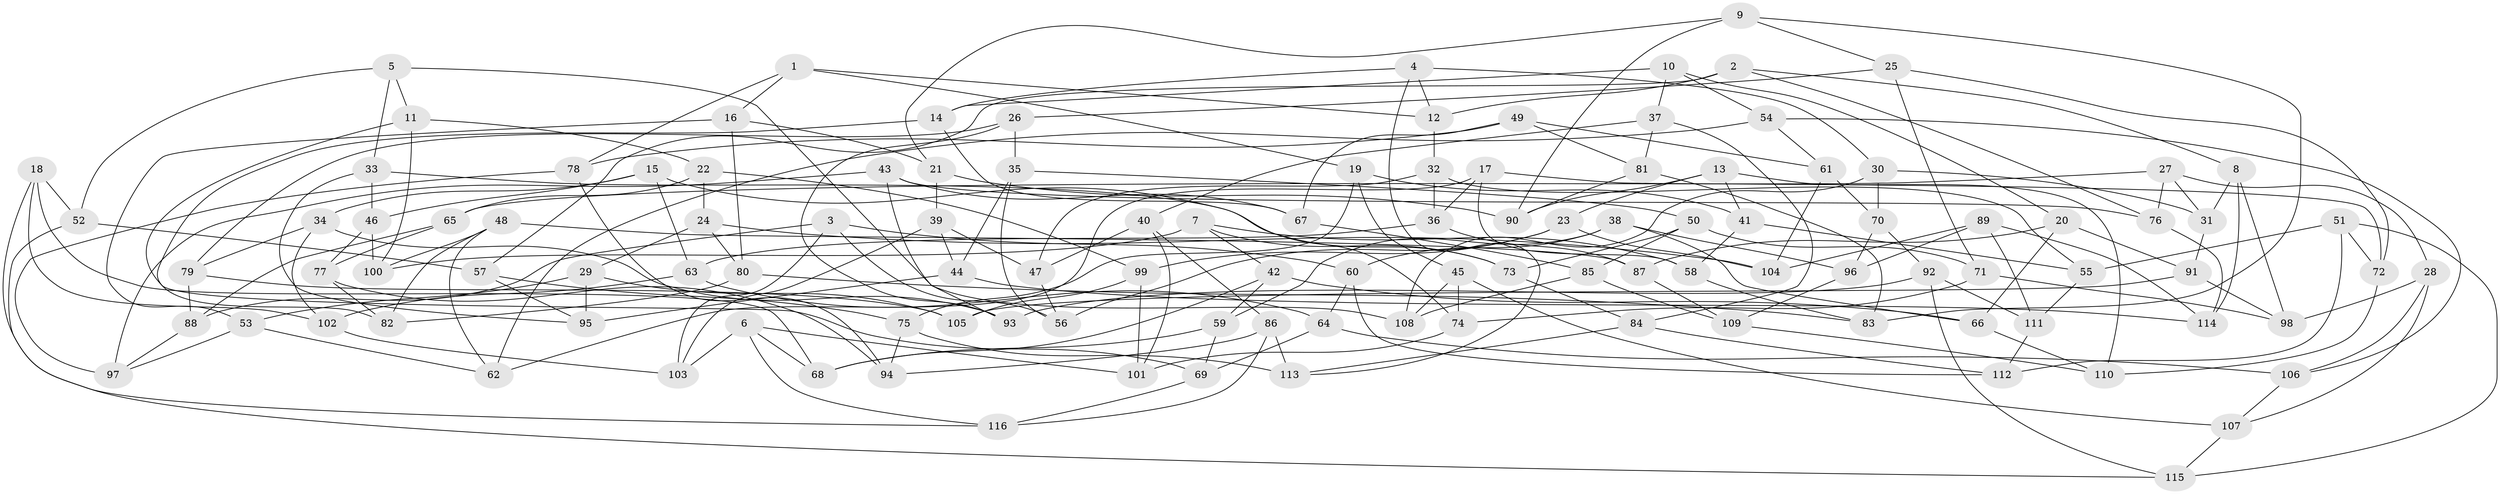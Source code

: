 // Generated by graph-tools (version 1.1) at 2025/11/02/27/25 16:11:43]
// undirected, 116 vertices, 232 edges
graph export_dot {
graph [start="1"]
  node [color=gray90,style=filled];
  1;
  2;
  3;
  4;
  5;
  6;
  7;
  8;
  9;
  10;
  11;
  12;
  13;
  14;
  15;
  16;
  17;
  18;
  19;
  20;
  21;
  22;
  23;
  24;
  25;
  26;
  27;
  28;
  29;
  30;
  31;
  32;
  33;
  34;
  35;
  36;
  37;
  38;
  39;
  40;
  41;
  42;
  43;
  44;
  45;
  46;
  47;
  48;
  49;
  50;
  51;
  52;
  53;
  54;
  55;
  56;
  57;
  58;
  59;
  60;
  61;
  62;
  63;
  64;
  65;
  66;
  67;
  68;
  69;
  70;
  71;
  72;
  73;
  74;
  75;
  76;
  77;
  78;
  79;
  80;
  81;
  82;
  83;
  84;
  85;
  86;
  87;
  88;
  89;
  90;
  91;
  92;
  93;
  94;
  95;
  96;
  97;
  98;
  99;
  100;
  101;
  102;
  103;
  104;
  105;
  106;
  107;
  108;
  109;
  110;
  111;
  112;
  113;
  114;
  115;
  116;
  1 -- 78;
  1 -- 12;
  1 -- 16;
  1 -- 19;
  2 -- 12;
  2 -- 8;
  2 -- 57;
  2 -- 76;
  3 -- 88;
  3 -- 56;
  3 -- 103;
  3 -- 60;
  4 -- 113;
  4 -- 14;
  4 -- 12;
  4 -- 30;
  5 -- 52;
  5 -- 11;
  5 -- 33;
  5 -- 108;
  6 -- 101;
  6 -- 103;
  6 -- 116;
  6 -- 68;
  7 -- 73;
  7 -- 58;
  7 -- 100;
  7 -- 42;
  8 -- 98;
  8 -- 114;
  8 -- 31;
  9 -- 90;
  9 -- 25;
  9 -- 83;
  9 -- 21;
  10 -- 54;
  10 -- 37;
  10 -- 14;
  10 -- 20;
  11 -- 100;
  11 -- 22;
  11 -- 69;
  12 -- 32;
  13 -- 110;
  13 -- 23;
  13 -- 90;
  13 -- 41;
  14 -- 82;
  14 -- 67;
  15 -- 34;
  15 -- 63;
  15 -- 74;
  15 -- 46;
  16 -- 53;
  16 -- 80;
  16 -- 21;
  17 -- 58;
  17 -- 36;
  17 -- 72;
  17 -- 62;
  18 -- 116;
  18 -- 102;
  18 -- 68;
  18 -- 52;
  19 -- 41;
  19 -- 75;
  19 -- 45;
  20 -- 87;
  20 -- 91;
  20 -- 66;
  21 -- 90;
  21 -- 39;
  22 -- 99;
  22 -- 24;
  22 -- 65;
  23 -- 99;
  23 -- 104;
  23 -- 56;
  24 -- 29;
  24 -- 104;
  24 -- 80;
  25 -- 26;
  25 -- 72;
  25 -- 71;
  26 -- 79;
  26 -- 93;
  26 -- 35;
  27 -- 65;
  27 -- 31;
  27 -- 76;
  27 -- 28;
  28 -- 106;
  28 -- 107;
  28 -- 98;
  29 -- 105;
  29 -- 95;
  29 -- 53;
  30 -- 108;
  30 -- 31;
  30 -- 70;
  31 -- 91;
  32 -- 55;
  32 -- 36;
  32 -- 47;
  33 -- 95;
  33 -- 73;
  33 -- 46;
  34 -- 93;
  34 -- 102;
  34 -- 79;
  35 -- 56;
  35 -- 44;
  35 -- 50;
  36 -- 87;
  36 -- 63;
  37 -- 40;
  37 -- 84;
  37 -- 81;
  38 -- 60;
  38 -- 66;
  38 -- 96;
  38 -- 59;
  39 -- 47;
  39 -- 103;
  39 -- 44;
  40 -- 101;
  40 -- 86;
  40 -- 47;
  41 -- 55;
  41 -- 58;
  42 -- 59;
  42 -- 66;
  42 -- 68;
  43 -- 67;
  43 -- 76;
  43 -- 93;
  43 -- 97;
  44 -- 95;
  44 -- 114;
  45 -- 74;
  45 -- 108;
  45 -- 107;
  46 -- 100;
  46 -- 77;
  47 -- 56;
  48 -- 87;
  48 -- 62;
  48 -- 82;
  48 -- 100;
  49 -- 61;
  49 -- 81;
  49 -- 78;
  49 -- 67;
  50 -- 85;
  50 -- 71;
  50 -- 73;
  51 -- 115;
  51 -- 112;
  51 -- 55;
  51 -- 72;
  52 -- 115;
  52 -- 57;
  53 -- 62;
  53 -- 97;
  54 -- 106;
  54 -- 62;
  54 -- 61;
  55 -- 111;
  57 -- 95;
  57 -- 75;
  58 -- 83;
  59 -- 68;
  59 -- 69;
  60 -- 112;
  60 -- 64;
  61 -- 104;
  61 -- 70;
  63 -- 102;
  63 -- 64;
  64 -- 106;
  64 -- 69;
  65 -- 88;
  65 -- 77;
  66 -- 110;
  67 -- 85;
  69 -- 116;
  70 -- 92;
  70 -- 96;
  71 -- 74;
  71 -- 98;
  72 -- 110;
  73 -- 84;
  74 -- 101;
  75 -- 113;
  75 -- 94;
  76 -- 114;
  77 -- 82;
  77 -- 94;
  78 -- 94;
  78 -- 97;
  79 -- 88;
  79 -- 105;
  80 -- 83;
  80 -- 82;
  81 -- 83;
  81 -- 90;
  84 -- 113;
  84 -- 112;
  85 -- 108;
  85 -- 109;
  86 -- 113;
  86 -- 116;
  86 -- 94;
  87 -- 109;
  88 -- 97;
  89 -- 96;
  89 -- 114;
  89 -- 104;
  89 -- 111;
  91 -- 98;
  91 -- 105;
  92 -- 111;
  92 -- 115;
  92 -- 93;
  96 -- 109;
  99 -- 105;
  99 -- 101;
  102 -- 103;
  106 -- 107;
  107 -- 115;
  109 -- 110;
  111 -- 112;
}
